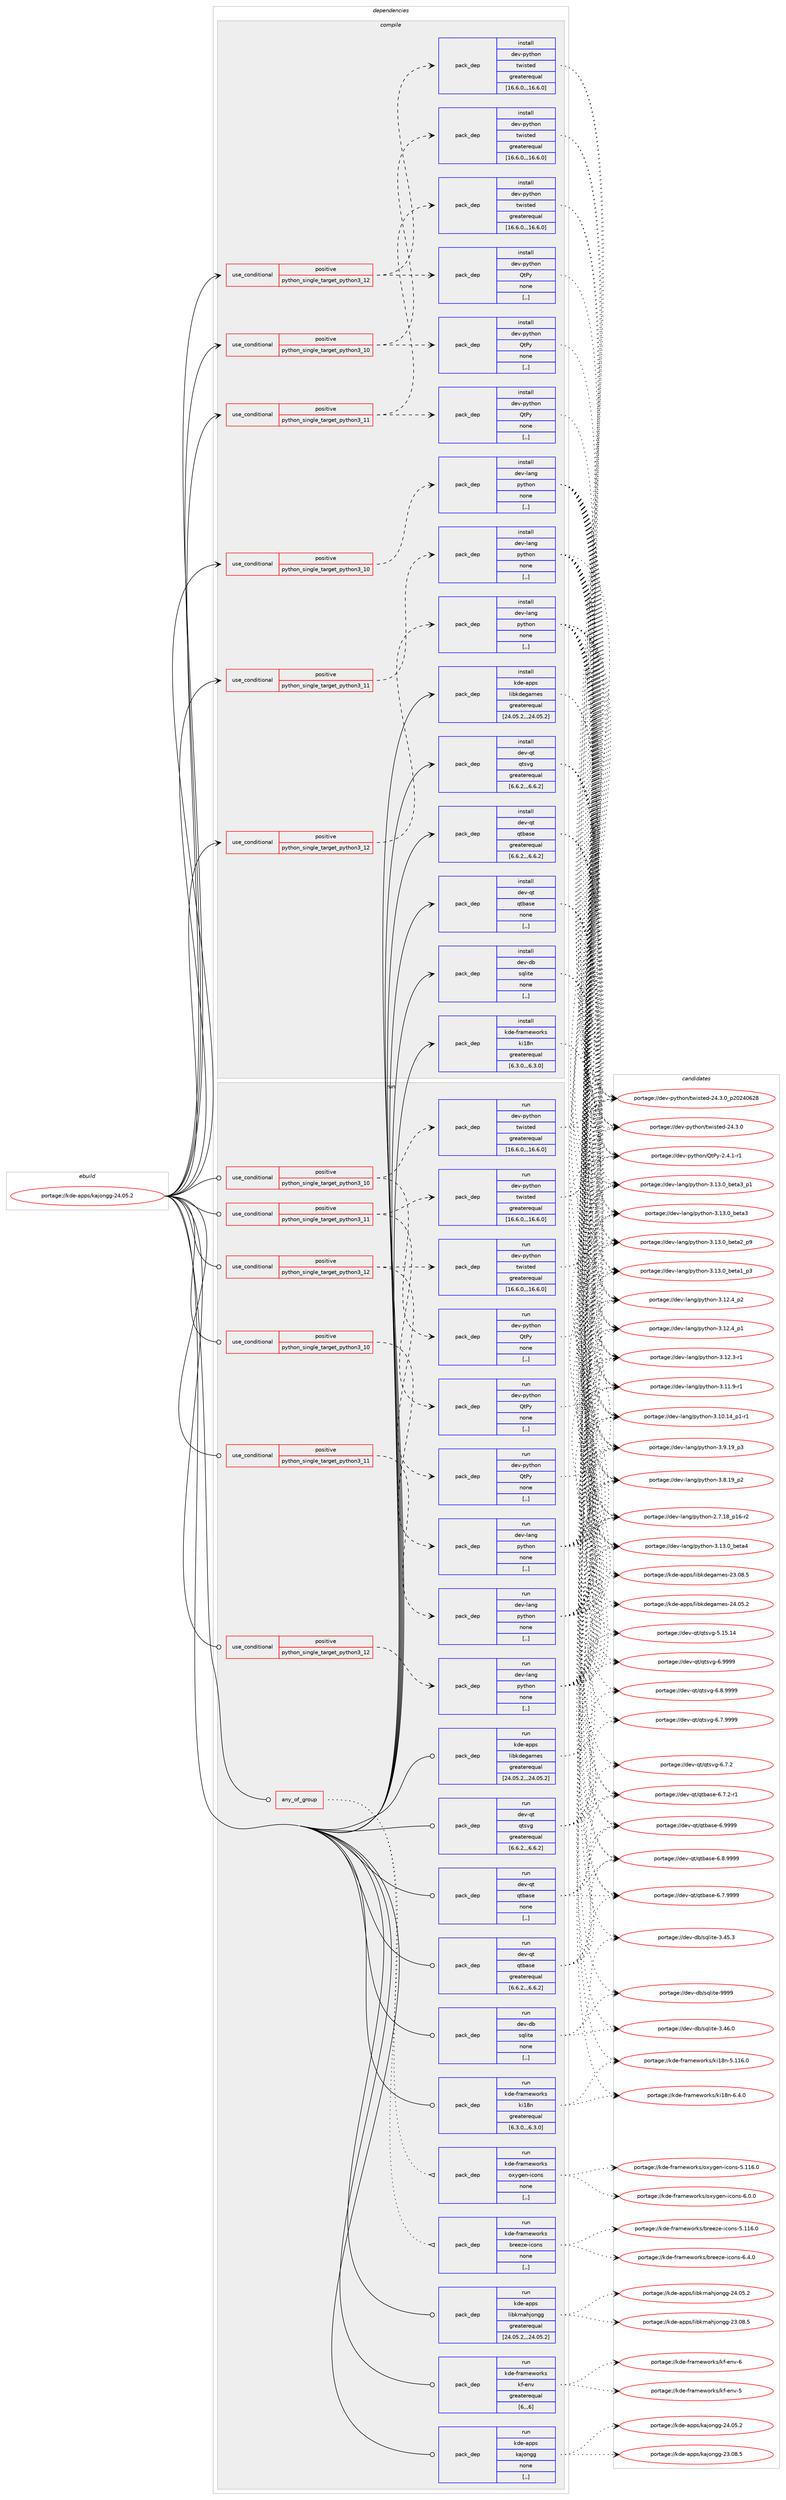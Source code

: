 digraph prolog {

# *************
# Graph options
# *************

newrank=true;
concentrate=true;
compound=true;
graph [rankdir=LR,fontname=Helvetica,fontsize=10,ranksep=1.5];#, ranksep=2.5, nodesep=0.2];
edge  [arrowhead=vee];
node  [fontname=Helvetica,fontsize=10];

# **********
# The ebuild
# **********

subgraph cluster_leftcol {
color=gray;
label=<<i>ebuild</i>>;
id [label="portage://kde-apps/kajongg-24.05.2", color=red, width=4, href="../kde-apps/kajongg-24.05.2.svg"];
}

# ****************
# The dependencies
# ****************

subgraph cluster_midcol {
color=gray;
label=<<i>dependencies</i>>;
subgraph cluster_compile {
fillcolor="#eeeeee";
style=filled;
label=<<i>compile</i>>;
subgraph cond67062 {
dependency249838 [label=<<TABLE BORDER="0" CELLBORDER="1" CELLSPACING="0" CELLPADDING="4"><TR><TD ROWSPAN="3" CELLPADDING="10">use_conditional</TD></TR><TR><TD>positive</TD></TR><TR><TD>python_single_target_python3_10</TD></TR></TABLE>>, shape=none, color=red];
subgraph pack181068 {
dependency249839 [label=<<TABLE BORDER="0" CELLBORDER="1" CELLSPACING="0" CELLPADDING="4" WIDTH="220"><TR><TD ROWSPAN="6" CELLPADDING="30">pack_dep</TD></TR><TR><TD WIDTH="110">install</TD></TR><TR><TD>dev-lang</TD></TR><TR><TD>python</TD></TR><TR><TD>none</TD></TR><TR><TD>[,,]</TD></TR></TABLE>>, shape=none, color=blue];
}
dependency249838:e -> dependency249839:w [weight=20,style="dashed",arrowhead="vee"];
}
id:e -> dependency249838:w [weight=20,style="solid",arrowhead="vee"];
subgraph cond67063 {
dependency249840 [label=<<TABLE BORDER="0" CELLBORDER="1" CELLSPACING="0" CELLPADDING="4"><TR><TD ROWSPAN="3" CELLPADDING="10">use_conditional</TD></TR><TR><TD>positive</TD></TR><TR><TD>python_single_target_python3_10</TD></TR></TABLE>>, shape=none, color=red];
subgraph pack181069 {
dependency249841 [label=<<TABLE BORDER="0" CELLBORDER="1" CELLSPACING="0" CELLPADDING="4" WIDTH="220"><TR><TD ROWSPAN="6" CELLPADDING="30">pack_dep</TD></TR><TR><TD WIDTH="110">install</TD></TR><TR><TD>dev-python</TD></TR><TR><TD>QtPy</TD></TR><TR><TD>none</TD></TR><TR><TD>[,,]</TD></TR></TABLE>>, shape=none, color=blue];
}
dependency249840:e -> dependency249841:w [weight=20,style="dashed",arrowhead="vee"];
subgraph pack181070 {
dependency249842 [label=<<TABLE BORDER="0" CELLBORDER="1" CELLSPACING="0" CELLPADDING="4" WIDTH="220"><TR><TD ROWSPAN="6" CELLPADDING="30">pack_dep</TD></TR><TR><TD WIDTH="110">install</TD></TR><TR><TD>dev-python</TD></TR><TR><TD>twisted</TD></TR><TR><TD>greaterequal</TD></TR><TR><TD>[16.6.0,,,16.6.0]</TD></TR></TABLE>>, shape=none, color=blue];
}
dependency249840:e -> dependency249842:w [weight=20,style="dashed",arrowhead="vee"];
}
id:e -> dependency249840:w [weight=20,style="solid",arrowhead="vee"];
subgraph cond67064 {
dependency249843 [label=<<TABLE BORDER="0" CELLBORDER="1" CELLSPACING="0" CELLPADDING="4"><TR><TD ROWSPAN="3" CELLPADDING="10">use_conditional</TD></TR><TR><TD>positive</TD></TR><TR><TD>python_single_target_python3_11</TD></TR></TABLE>>, shape=none, color=red];
subgraph pack181071 {
dependency249844 [label=<<TABLE BORDER="0" CELLBORDER="1" CELLSPACING="0" CELLPADDING="4" WIDTH="220"><TR><TD ROWSPAN="6" CELLPADDING="30">pack_dep</TD></TR><TR><TD WIDTH="110">install</TD></TR><TR><TD>dev-lang</TD></TR><TR><TD>python</TD></TR><TR><TD>none</TD></TR><TR><TD>[,,]</TD></TR></TABLE>>, shape=none, color=blue];
}
dependency249843:e -> dependency249844:w [weight=20,style="dashed",arrowhead="vee"];
}
id:e -> dependency249843:w [weight=20,style="solid",arrowhead="vee"];
subgraph cond67065 {
dependency249845 [label=<<TABLE BORDER="0" CELLBORDER="1" CELLSPACING="0" CELLPADDING="4"><TR><TD ROWSPAN="3" CELLPADDING="10">use_conditional</TD></TR><TR><TD>positive</TD></TR><TR><TD>python_single_target_python3_11</TD></TR></TABLE>>, shape=none, color=red];
subgraph pack181072 {
dependency249846 [label=<<TABLE BORDER="0" CELLBORDER="1" CELLSPACING="0" CELLPADDING="4" WIDTH="220"><TR><TD ROWSPAN="6" CELLPADDING="30">pack_dep</TD></TR><TR><TD WIDTH="110">install</TD></TR><TR><TD>dev-python</TD></TR><TR><TD>QtPy</TD></TR><TR><TD>none</TD></TR><TR><TD>[,,]</TD></TR></TABLE>>, shape=none, color=blue];
}
dependency249845:e -> dependency249846:w [weight=20,style="dashed",arrowhead="vee"];
subgraph pack181073 {
dependency249847 [label=<<TABLE BORDER="0" CELLBORDER="1" CELLSPACING="0" CELLPADDING="4" WIDTH="220"><TR><TD ROWSPAN="6" CELLPADDING="30">pack_dep</TD></TR><TR><TD WIDTH="110">install</TD></TR><TR><TD>dev-python</TD></TR><TR><TD>twisted</TD></TR><TR><TD>greaterequal</TD></TR><TR><TD>[16.6.0,,,16.6.0]</TD></TR></TABLE>>, shape=none, color=blue];
}
dependency249845:e -> dependency249847:w [weight=20,style="dashed",arrowhead="vee"];
}
id:e -> dependency249845:w [weight=20,style="solid",arrowhead="vee"];
subgraph cond67066 {
dependency249848 [label=<<TABLE BORDER="0" CELLBORDER="1" CELLSPACING="0" CELLPADDING="4"><TR><TD ROWSPAN="3" CELLPADDING="10">use_conditional</TD></TR><TR><TD>positive</TD></TR><TR><TD>python_single_target_python3_12</TD></TR></TABLE>>, shape=none, color=red];
subgraph pack181074 {
dependency249849 [label=<<TABLE BORDER="0" CELLBORDER="1" CELLSPACING="0" CELLPADDING="4" WIDTH="220"><TR><TD ROWSPAN="6" CELLPADDING="30">pack_dep</TD></TR><TR><TD WIDTH="110">install</TD></TR><TR><TD>dev-lang</TD></TR><TR><TD>python</TD></TR><TR><TD>none</TD></TR><TR><TD>[,,]</TD></TR></TABLE>>, shape=none, color=blue];
}
dependency249848:e -> dependency249849:w [weight=20,style="dashed",arrowhead="vee"];
}
id:e -> dependency249848:w [weight=20,style="solid",arrowhead="vee"];
subgraph cond67067 {
dependency249850 [label=<<TABLE BORDER="0" CELLBORDER="1" CELLSPACING="0" CELLPADDING="4"><TR><TD ROWSPAN="3" CELLPADDING="10">use_conditional</TD></TR><TR><TD>positive</TD></TR><TR><TD>python_single_target_python3_12</TD></TR></TABLE>>, shape=none, color=red];
subgraph pack181075 {
dependency249851 [label=<<TABLE BORDER="0" CELLBORDER="1" CELLSPACING="0" CELLPADDING="4" WIDTH="220"><TR><TD ROWSPAN="6" CELLPADDING="30">pack_dep</TD></TR><TR><TD WIDTH="110">install</TD></TR><TR><TD>dev-python</TD></TR><TR><TD>QtPy</TD></TR><TR><TD>none</TD></TR><TR><TD>[,,]</TD></TR></TABLE>>, shape=none, color=blue];
}
dependency249850:e -> dependency249851:w [weight=20,style="dashed",arrowhead="vee"];
subgraph pack181076 {
dependency249852 [label=<<TABLE BORDER="0" CELLBORDER="1" CELLSPACING="0" CELLPADDING="4" WIDTH="220"><TR><TD ROWSPAN="6" CELLPADDING="30">pack_dep</TD></TR><TR><TD WIDTH="110">install</TD></TR><TR><TD>dev-python</TD></TR><TR><TD>twisted</TD></TR><TR><TD>greaterequal</TD></TR><TR><TD>[16.6.0,,,16.6.0]</TD></TR></TABLE>>, shape=none, color=blue];
}
dependency249850:e -> dependency249852:w [weight=20,style="dashed",arrowhead="vee"];
}
id:e -> dependency249850:w [weight=20,style="solid",arrowhead="vee"];
subgraph pack181077 {
dependency249853 [label=<<TABLE BORDER="0" CELLBORDER="1" CELLSPACING="0" CELLPADDING="4" WIDTH="220"><TR><TD ROWSPAN="6" CELLPADDING="30">pack_dep</TD></TR><TR><TD WIDTH="110">install</TD></TR><TR><TD>dev-db</TD></TR><TR><TD>sqlite</TD></TR><TR><TD>none</TD></TR><TR><TD>[,,]</TD></TR></TABLE>>, shape=none, color=blue];
}
id:e -> dependency249853:w [weight=20,style="solid",arrowhead="vee"];
subgraph pack181078 {
dependency249854 [label=<<TABLE BORDER="0" CELLBORDER="1" CELLSPACING="0" CELLPADDING="4" WIDTH="220"><TR><TD ROWSPAN="6" CELLPADDING="30">pack_dep</TD></TR><TR><TD WIDTH="110">install</TD></TR><TR><TD>dev-qt</TD></TR><TR><TD>qtbase</TD></TR><TR><TD>greaterequal</TD></TR><TR><TD>[6.6.2,,,6.6.2]</TD></TR></TABLE>>, shape=none, color=blue];
}
id:e -> dependency249854:w [weight=20,style="solid",arrowhead="vee"];
subgraph pack181079 {
dependency249855 [label=<<TABLE BORDER="0" CELLBORDER="1" CELLSPACING="0" CELLPADDING="4" WIDTH="220"><TR><TD ROWSPAN="6" CELLPADDING="30">pack_dep</TD></TR><TR><TD WIDTH="110">install</TD></TR><TR><TD>dev-qt</TD></TR><TR><TD>qtbase</TD></TR><TR><TD>none</TD></TR><TR><TD>[,,]</TD></TR></TABLE>>, shape=none, color=blue];
}
id:e -> dependency249855:w [weight=20,style="solid",arrowhead="vee"];
subgraph pack181080 {
dependency249856 [label=<<TABLE BORDER="0" CELLBORDER="1" CELLSPACING="0" CELLPADDING="4" WIDTH="220"><TR><TD ROWSPAN="6" CELLPADDING="30">pack_dep</TD></TR><TR><TD WIDTH="110">install</TD></TR><TR><TD>dev-qt</TD></TR><TR><TD>qtsvg</TD></TR><TR><TD>greaterequal</TD></TR><TR><TD>[6.6.2,,,6.6.2]</TD></TR></TABLE>>, shape=none, color=blue];
}
id:e -> dependency249856:w [weight=20,style="solid",arrowhead="vee"];
subgraph pack181081 {
dependency249857 [label=<<TABLE BORDER="0" CELLBORDER="1" CELLSPACING="0" CELLPADDING="4" WIDTH="220"><TR><TD ROWSPAN="6" CELLPADDING="30">pack_dep</TD></TR><TR><TD WIDTH="110">install</TD></TR><TR><TD>kde-apps</TD></TR><TR><TD>libkdegames</TD></TR><TR><TD>greaterequal</TD></TR><TR><TD>[24.05.2,,,24.05.2]</TD></TR></TABLE>>, shape=none, color=blue];
}
id:e -> dependency249857:w [weight=20,style="solid",arrowhead="vee"];
subgraph pack181082 {
dependency249858 [label=<<TABLE BORDER="0" CELLBORDER="1" CELLSPACING="0" CELLPADDING="4" WIDTH="220"><TR><TD ROWSPAN="6" CELLPADDING="30">pack_dep</TD></TR><TR><TD WIDTH="110">install</TD></TR><TR><TD>kde-frameworks</TD></TR><TR><TD>ki18n</TD></TR><TR><TD>greaterequal</TD></TR><TR><TD>[6.3.0,,,6.3.0]</TD></TR></TABLE>>, shape=none, color=blue];
}
id:e -> dependency249858:w [weight=20,style="solid",arrowhead="vee"];
}
subgraph cluster_compileandrun {
fillcolor="#eeeeee";
style=filled;
label=<<i>compile and run</i>>;
}
subgraph cluster_run {
fillcolor="#eeeeee";
style=filled;
label=<<i>run</i>>;
subgraph any1548 {
dependency249859 [label=<<TABLE BORDER="0" CELLBORDER="1" CELLSPACING="0" CELLPADDING="4"><TR><TD CELLPADDING="10">any_of_group</TD></TR></TABLE>>, shape=none, color=red];subgraph pack181083 {
dependency249860 [label=<<TABLE BORDER="0" CELLBORDER="1" CELLSPACING="0" CELLPADDING="4" WIDTH="220"><TR><TD ROWSPAN="6" CELLPADDING="30">pack_dep</TD></TR><TR><TD WIDTH="110">run</TD></TR><TR><TD>kde-frameworks</TD></TR><TR><TD>breeze-icons</TD></TR><TR><TD>none</TD></TR><TR><TD>[,,]</TD></TR></TABLE>>, shape=none, color=blue];
}
dependency249859:e -> dependency249860:w [weight=20,style="dotted",arrowhead="oinv"];
subgraph pack181084 {
dependency249861 [label=<<TABLE BORDER="0" CELLBORDER="1" CELLSPACING="0" CELLPADDING="4" WIDTH="220"><TR><TD ROWSPAN="6" CELLPADDING="30">pack_dep</TD></TR><TR><TD WIDTH="110">run</TD></TR><TR><TD>kde-frameworks</TD></TR><TR><TD>oxygen-icons</TD></TR><TR><TD>none</TD></TR><TR><TD>[,,]</TD></TR></TABLE>>, shape=none, color=blue];
}
dependency249859:e -> dependency249861:w [weight=20,style="dotted",arrowhead="oinv"];
}
id:e -> dependency249859:w [weight=20,style="solid",arrowhead="odot"];
subgraph cond67068 {
dependency249862 [label=<<TABLE BORDER="0" CELLBORDER="1" CELLSPACING="0" CELLPADDING="4"><TR><TD ROWSPAN="3" CELLPADDING="10">use_conditional</TD></TR><TR><TD>positive</TD></TR><TR><TD>python_single_target_python3_10</TD></TR></TABLE>>, shape=none, color=red];
subgraph pack181085 {
dependency249863 [label=<<TABLE BORDER="0" CELLBORDER="1" CELLSPACING="0" CELLPADDING="4" WIDTH="220"><TR><TD ROWSPAN="6" CELLPADDING="30">pack_dep</TD></TR><TR><TD WIDTH="110">run</TD></TR><TR><TD>dev-lang</TD></TR><TR><TD>python</TD></TR><TR><TD>none</TD></TR><TR><TD>[,,]</TD></TR></TABLE>>, shape=none, color=blue];
}
dependency249862:e -> dependency249863:w [weight=20,style="dashed",arrowhead="vee"];
}
id:e -> dependency249862:w [weight=20,style="solid",arrowhead="odot"];
subgraph cond67069 {
dependency249864 [label=<<TABLE BORDER="0" CELLBORDER="1" CELLSPACING="0" CELLPADDING="4"><TR><TD ROWSPAN="3" CELLPADDING="10">use_conditional</TD></TR><TR><TD>positive</TD></TR><TR><TD>python_single_target_python3_10</TD></TR></TABLE>>, shape=none, color=red];
subgraph pack181086 {
dependency249865 [label=<<TABLE BORDER="0" CELLBORDER="1" CELLSPACING="0" CELLPADDING="4" WIDTH="220"><TR><TD ROWSPAN="6" CELLPADDING="30">pack_dep</TD></TR><TR><TD WIDTH="110">run</TD></TR><TR><TD>dev-python</TD></TR><TR><TD>QtPy</TD></TR><TR><TD>none</TD></TR><TR><TD>[,,]</TD></TR></TABLE>>, shape=none, color=blue];
}
dependency249864:e -> dependency249865:w [weight=20,style="dashed",arrowhead="vee"];
subgraph pack181087 {
dependency249866 [label=<<TABLE BORDER="0" CELLBORDER="1" CELLSPACING="0" CELLPADDING="4" WIDTH="220"><TR><TD ROWSPAN="6" CELLPADDING="30">pack_dep</TD></TR><TR><TD WIDTH="110">run</TD></TR><TR><TD>dev-python</TD></TR><TR><TD>twisted</TD></TR><TR><TD>greaterequal</TD></TR><TR><TD>[16.6.0,,,16.6.0]</TD></TR></TABLE>>, shape=none, color=blue];
}
dependency249864:e -> dependency249866:w [weight=20,style="dashed",arrowhead="vee"];
}
id:e -> dependency249864:w [weight=20,style="solid",arrowhead="odot"];
subgraph cond67070 {
dependency249867 [label=<<TABLE BORDER="0" CELLBORDER="1" CELLSPACING="0" CELLPADDING="4"><TR><TD ROWSPAN="3" CELLPADDING="10">use_conditional</TD></TR><TR><TD>positive</TD></TR><TR><TD>python_single_target_python3_11</TD></TR></TABLE>>, shape=none, color=red];
subgraph pack181088 {
dependency249868 [label=<<TABLE BORDER="0" CELLBORDER="1" CELLSPACING="0" CELLPADDING="4" WIDTH="220"><TR><TD ROWSPAN="6" CELLPADDING="30">pack_dep</TD></TR><TR><TD WIDTH="110">run</TD></TR><TR><TD>dev-lang</TD></TR><TR><TD>python</TD></TR><TR><TD>none</TD></TR><TR><TD>[,,]</TD></TR></TABLE>>, shape=none, color=blue];
}
dependency249867:e -> dependency249868:w [weight=20,style="dashed",arrowhead="vee"];
}
id:e -> dependency249867:w [weight=20,style="solid",arrowhead="odot"];
subgraph cond67071 {
dependency249869 [label=<<TABLE BORDER="0" CELLBORDER="1" CELLSPACING="0" CELLPADDING="4"><TR><TD ROWSPAN="3" CELLPADDING="10">use_conditional</TD></TR><TR><TD>positive</TD></TR><TR><TD>python_single_target_python3_11</TD></TR></TABLE>>, shape=none, color=red];
subgraph pack181089 {
dependency249870 [label=<<TABLE BORDER="0" CELLBORDER="1" CELLSPACING="0" CELLPADDING="4" WIDTH="220"><TR><TD ROWSPAN="6" CELLPADDING="30">pack_dep</TD></TR><TR><TD WIDTH="110">run</TD></TR><TR><TD>dev-python</TD></TR><TR><TD>QtPy</TD></TR><TR><TD>none</TD></TR><TR><TD>[,,]</TD></TR></TABLE>>, shape=none, color=blue];
}
dependency249869:e -> dependency249870:w [weight=20,style="dashed",arrowhead="vee"];
subgraph pack181090 {
dependency249871 [label=<<TABLE BORDER="0" CELLBORDER="1" CELLSPACING="0" CELLPADDING="4" WIDTH="220"><TR><TD ROWSPAN="6" CELLPADDING="30">pack_dep</TD></TR><TR><TD WIDTH="110">run</TD></TR><TR><TD>dev-python</TD></TR><TR><TD>twisted</TD></TR><TR><TD>greaterequal</TD></TR><TR><TD>[16.6.0,,,16.6.0]</TD></TR></TABLE>>, shape=none, color=blue];
}
dependency249869:e -> dependency249871:w [weight=20,style="dashed",arrowhead="vee"];
}
id:e -> dependency249869:w [weight=20,style="solid",arrowhead="odot"];
subgraph cond67072 {
dependency249872 [label=<<TABLE BORDER="0" CELLBORDER="1" CELLSPACING="0" CELLPADDING="4"><TR><TD ROWSPAN="3" CELLPADDING="10">use_conditional</TD></TR><TR><TD>positive</TD></TR><TR><TD>python_single_target_python3_12</TD></TR></TABLE>>, shape=none, color=red];
subgraph pack181091 {
dependency249873 [label=<<TABLE BORDER="0" CELLBORDER="1" CELLSPACING="0" CELLPADDING="4" WIDTH="220"><TR><TD ROWSPAN="6" CELLPADDING="30">pack_dep</TD></TR><TR><TD WIDTH="110">run</TD></TR><TR><TD>dev-lang</TD></TR><TR><TD>python</TD></TR><TR><TD>none</TD></TR><TR><TD>[,,]</TD></TR></TABLE>>, shape=none, color=blue];
}
dependency249872:e -> dependency249873:w [weight=20,style="dashed",arrowhead="vee"];
}
id:e -> dependency249872:w [weight=20,style="solid",arrowhead="odot"];
subgraph cond67073 {
dependency249874 [label=<<TABLE BORDER="0" CELLBORDER="1" CELLSPACING="0" CELLPADDING="4"><TR><TD ROWSPAN="3" CELLPADDING="10">use_conditional</TD></TR><TR><TD>positive</TD></TR><TR><TD>python_single_target_python3_12</TD></TR></TABLE>>, shape=none, color=red];
subgraph pack181092 {
dependency249875 [label=<<TABLE BORDER="0" CELLBORDER="1" CELLSPACING="0" CELLPADDING="4" WIDTH="220"><TR><TD ROWSPAN="6" CELLPADDING="30">pack_dep</TD></TR><TR><TD WIDTH="110">run</TD></TR><TR><TD>dev-python</TD></TR><TR><TD>QtPy</TD></TR><TR><TD>none</TD></TR><TR><TD>[,,]</TD></TR></TABLE>>, shape=none, color=blue];
}
dependency249874:e -> dependency249875:w [weight=20,style="dashed",arrowhead="vee"];
subgraph pack181093 {
dependency249876 [label=<<TABLE BORDER="0" CELLBORDER="1" CELLSPACING="0" CELLPADDING="4" WIDTH="220"><TR><TD ROWSPAN="6" CELLPADDING="30">pack_dep</TD></TR><TR><TD WIDTH="110">run</TD></TR><TR><TD>dev-python</TD></TR><TR><TD>twisted</TD></TR><TR><TD>greaterequal</TD></TR><TR><TD>[16.6.0,,,16.6.0]</TD></TR></TABLE>>, shape=none, color=blue];
}
dependency249874:e -> dependency249876:w [weight=20,style="dashed",arrowhead="vee"];
}
id:e -> dependency249874:w [weight=20,style="solid",arrowhead="odot"];
subgraph pack181094 {
dependency249877 [label=<<TABLE BORDER="0" CELLBORDER="1" CELLSPACING="0" CELLPADDING="4" WIDTH="220"><TR><TD ROWSPAN="6" CELLPADDING="30">pack_dep</TD></TR><TR><TD WIDTH="110">run</TD></TR><TR><TD>dev-db</TD></TR><TR><TD>sqlite</TD></TR><TR><TD>none</TD></TR><TR><TD>[,,]</TD></TR></TABLE>>, shape=none, color=blue];
}
id:e -> dependency249877:w [weight=20,style="solid",arrowhead="odot"];
subgraph pack181095 {
dependency249878 [label=<<TABLE BORDER="0" CELLBORDER="1" CELLSPACING="0" CELLPADDING="4" WIDTH="220"><TR><TD ROWSPAN="6" CELLPADDING="30">pack_dep</TD></TR><TR><TD WIDTH="110">run</TD></TR><TR><TD>dev-qt</TD></TR><TR><TD>qtbase</TD></TR><TR><TD>greaterequal</TD></TR><TR><TD>[6.6.2,,,6.6.2]</TD></TR></TABLE>>, shape=none, color=blue];
}
id:e -> dependency249878:w [weight=20,style="solid",arrowhead="odot"];
subgraph pack181096 {
dependency249879 [label=<<TABLE BORDER="0" CELLBORDER="1" CELLSPACING="0" CELLPADDING="4" WIDTH="220"><TR><TD ROWSPAN="6" CELLPADDING="30">pack_dep</TD></TR><TR><TD WIDTH="110">run</TD></TR><TR><TD>dev-qt</TD></TR><TR><TD>qtbase</TD></TR><TR><TD>none</TD></TR><TR><TD>[,,]</TD></TR></TABLE>>, shape=none, color=blue];
}
id:e -> dependency249879:w [weight=20,style="solid",arrowhead="odot"];
subgraph pack181097 {
dependency249880 [label=<<TABLE BORDER="0" CELLBORDER="1" CELLSPACING="0" CELLPADDING="4" WIDTH="220"><TR><TD ROWSPAN="6" CELLPADDING="30">pack_dep</TD></TR><TR><TD WIDTH="110">run</TD></TR><TR><TD>dev-qt</TD></TR><TR><TD>qtsvg</TD></TR><TR><TD>greaterequal</TD></TR><TR><TD>[6.6.2,,,6.6.2]</TD></TR></TABLE>>, shape=none, color=blue];
}
id:e -> dependency249880:w [weight=20,style="solid",arrowhead="odot"];
subgraph pack181098 {
dependency249881 [label=<<TABLE BORDER="0" CELLBORDER="1" CELLSPACING="0" CELLPADDING="4" WIDTH="220"><TR><TD ROWSPAN="6" CELLPADDING="30">pack_dep</TD></TR><TR><TD WIDTH="110">run</TD></TR><TR><TD>kde-apps</TD></TR><TR><TD>libkdegames</TD></TR><TR><TD>greaterequal</TD></TR><TR><TD>[24.05.2,,,24.05.2]</TD></TR></TABLE>>, shape=none, color=blue];
}
id:e -> dependency249881:w [weight=20,style="solid",arrowhead="odot"];
subgraph pack181099 {
dependency249882 [label=<<TABLE BORDER="0" CELLBORDER="1" CELLSPACING="0" CELLPADDING="4" WIDTH="220"><TR><TD ROWSPAN="6" CELLPADDING="30">pack_dep</TD></TR><TR><TD WIDTH="110">run</TD></TR><TR><TD>kde-apps</TD></TR><TR><TD>libkmahjongg</TD></TR><TR><TD>greaterequal</TD></TR><TR><TD>[24.05.2,,,24.05.2]</TD></TR></TABLE>>, shape=none, color=blue];
}
id:e -> dependency249882:w [weight=20,style="solid",arrowhead="odot"];
subgraph pack181100 {
dependency249883 [label=<<TABLE BORDER="0" CELLBORDER="1" CELLSPACING="0" CELLPADDING="4" WIDTH="220"><TR><TD ROWSPAN="6" CELLPADDING="30">pack_dep</TD></TR><TR><TD WIDTH="110">run</TD></TR><TR><TD>kde-frameworks</TD></TR><TR><TD>kf-env</TD></TR><TR><TD>greaterequal</TD></TR><TR><TD>[6,,,6]</TD></TR></TABLE>>, shape=none, color=blue];
}
id:e -> dependency249883:w [weight=20,style="solid",arrowhead="odot"];
subgraph pack181101 {
dependency249884 [label=<<TABLE BORDER="0" CELLBORDER="1" CELLSPACING="0" CELLPADDING="4" WIDTH="220"><TR><TD ROWSPAN="6" CELLPADDING="30">pack_dep</TD></TR><TR><TD WIDTH="110">run</TD></TR><TR><TD>kde-frameworks</TD></TR><TR><TD>ki18n</TD></TR><TR><TD>greaterequal</TD></TR><TR><TD>[6.3.0,,,6.3.0]</TD></TR></TABLE>>, shape=none, color=blue];
}
id:e -> dependency249884:w [weight=20,style="solid",arrowhead="odot"];
subgraph pack181102 {
dependency249885 [label=<<TABLE BORDER="0" CELLBORDER="1" CELLSPACING="0" CELLPADDING="4" WIDTH="220"><TR><TD ROWSPAN="6" CELLPADDING="30">pack_dep</TD></TR><TR><TD WIDTH="110">run</TD></TR><TR><TD>kde-apps</TD></TR><TR><TD>kajongg</TD></TR><TR><TD>none</TD></TR><TR><TD>[,,]</TD></TR></TABLE>>, shape=none, color=blue];
}
id:e -> dependency249885:w [weight=20,style="solid",arrowhead="odot"];
}
}

# **************
# The candidates
# **************

subgraph cluster_choices {
rank=same;
color=gray;
label=<<i>candidates</i>>;

subgraph choice181068 {
color=black;
nodesep=1;
choice1001011184510897110103471121211161041111104551464951464895981011169752 [label="portage://dev-lang/python-3.13.0_beta4", color=red, width=4,href="../dev-lang/python-3.13.0_beta4.svg"];
choice10010111845108971101034711212111610411111045514649514648959810111697519511249 [label="portage://dev-lang/python-3.13.0_beta3_p1", color=red, width=4,href="../dev-lang/python-3.13.0_beta3_p1.svg"];
choice1001011184510897110103471121211161041111104551464951464895981011169751 [label="portage://dev-lang/python-3.13.0_beta3", color=red, width=4,href="../dev-lang/python-3.13.0_beta3.svg"];
choice10010111845108971101034711212111610411111045514649514648959810111697509511257 [label="portage://dev-lang/python-3.13.0_beta2_p9", color=red, width=4,href="../dev-lang/python-3.13.0_beta2_p9.svg"];
choice10010111845108971101034711212111610411111045514649514648959810111697499511251 [label="portage://dev-lang/python-3.13.0_beta1_p3", color=red, width=4,href="../dev-lang/python-3.13.0_beta1_p3.svg"];
choice100101118451089711010347112121116104111110455146495046529511250 [label="portage://dev-lang/python-3.12.4_p2", color=red, width=4,href="../dev-lang/python-3.12.4_p2.svg"];
choice100101118451089711010347112121116104111110455146495046529511249 [label="portage://dev-lang/python-3.12.4_p1", color=red, width=4,href="../dev-lang/python-3.12.4_p1.svg"];
choice100101118451089711010347112121116104111110455146495046514511449 [label="portage://dev-lang/python-3.12.3-r1", color=red, width=4,href="../dev-lang/python-3.12.3-r1.svg"];
choice100101118451089711010347112121116104111110455146494946574511449 [label="portage://dev-lang/python-3.11.9-r1", color=red, width=4,href="../dev-lang/python-3.11.9-r1.svg"];
choice100101118451089711010347112121116104111110455146494846495295112494511449 [label="portage://dev-lang/python-3.10.14_p1-r1", color=red, width=4,href="../dev-lang/python-3.10.14_p1-r1.svg"];
choice100101118451089711010347112121116104111110455146574649579511251 [label="portage://dev-lang/python-3.9.19_p3", color=red, width=4,href="../dev-lang/python-3.9.19_p3.svg"];
choice100101118451089711010347112121116104111110455146564649579511250 [label="portage://dev-lang/python-3.8.19_p2", color=red, width=4,href="../dev-lang/python-3.8.19_p2.svg"];
choice100101118451089711010347112121116104111110455046554649569511249544511450 [label="portage://dev-lang/python-2.7.18_p16-r2", color=red, width=4,href="../dev-lang/python-2.7.18_p16-r2.svg"];
dependency249839:e -> choice1001011184510897110103471121211161041111104551464951464895981011169752:w [style=dotted,weight="100"];
dependency249839:e -> choice10010111845108971101034711212111610411111045514649514648959810111697519511249:w [style=dotted,weight="100"];
dependency249839:e -> choice1001011184510897110103471121211161041111104551464951464895981011169751:w [style=dotted,weight="100"];
dependency249839:e -> choice10010111845108971101034711212111610411111045514649514648959810111697509511257:w [style=dotted,weight="100"];
dependency249839:e -> choice10010111845108971101034711212111610411111045514649514648959810111697499511251:w [style=dotted,weight="100"];
dependency249839:e -> choice100101118451089711010347112121116104111110455146495046529511250:w [style=dotted,weight="100"];
dependency249839:e -> choice100101118451089711010347112121116104111110455146495046529511249:w [style=dotted,weight="100"];
dependency249839:e -> choice100101118451089711010347112121116104111110455146495046514511449:w [style=dotted,weight="100"];
dependency249839:e -> choice100101118451089711010347112121116104111110455146494946574511449:w [style=dotted,weight="100"];
dependency249839:e -> choice100101118451089711010347112121116104111110455146494846495295112494511449:w [style=dotted,weight="100"];
dependency249839:e -> choice100101118451089711010347112121116104111110455146574649579511251:w [style=dotted,weight="100"];
dependency249839:e -> choice100101118451089711010347112121116104111110455146564649579511250:w [style=dotted,weight="100"];
dependency249839:e -> choice100101118451089711010347112121116104111110455046554649569511249544511450:w [style=dotted,weight="100"];
}
subgraph choice181069 {
color=black;
nodesep=1;
choice100101118451121211161041111104781116801214550465246494511449 [label="portage://dev-python/QtPy-2.4.1-r1", color=red, width=4,href="../dev-python/QtPy-2.4.1-r1.svg"];
dependency249841:e -> choice100101118451121211161041111104781116801214550465246494511449:w [style=dotted,weight="100"];
}
subgraph choice181070 {
color=black;
nodesep=1;
choice100101118451121211161041111104711611910511511610110045505246514648951125048505248545056 [label="portage://dev-python/twisted-24.3.0_p20240628", color=red, width=4,href="../dev-python/twisted-24.3.0_p20240628.svg"];
choice100101118451121211161041111104711611910511511610110045505246514648 [label="portage://dev-python/twisted-24.3.0", color=red, width=4,href="../dev-python/twisted-24.3.0.svg"];
dependency249842:e -> choice100101118451121211161041111104711611910511511610110045505246514648951125048505248545056:w [style=dotted,weight="100"];
dependency249842:e -> choice100101118451121211161041111104711611910511511610110045505246514648:w [style=dotted,weight="100"];
}
subgraph choice181071 {
color=black;
nodesep=1;
choice1001011184510897110103471121211161041111104551464951464895981011169752 [label="portage://dev-lang/python-3.13.0_beta4", color=red, width=4,href="../dev-lang/python-3.13.0_beta4.svg"];
choice10010111845108971101034711212111610411111045514649514648959810111697519511249 [label="portage://dev-lang/python-3.13.0_beta3_p1", color=red, width=4,href="../dev-lang/python-3.13.0_beta3_p1.svg"];
choice1001011184510897110103471121211161041111104551464951464895981011169751 [label="portage://dev-lang/python-3.13.0_beta3", color=red, width=4,href="../dev-lang/python-3.13.0_beta3.svg"];
choice10010111845108971101034711212111610411111045514649514648959810111697509511257 [label="portage://dev-lang/python-3.13.0_beta2_p9", color=red, width=4,href="../dev-lang/python-3.13.0_beta2_p9.svg"];
choice10010111845108971101034711212111610411111045514649514648959810111697499511251 [label="portage://dev-lang/python-3.13.0_beta1_p3", color=red, width=4,href="../dev-lang/python-3.13.0_beta1_p3.svg"];
choice100101118451089711010347112121116104111110455146495046529511250 [label="portage://dev-lang/python-3.12.4_p2", color=red, width=4,href="../dev-lang/python-3.12.4_p2.svg"];
choice100101118451089711010347112121116104111110455146495046529511249 [label="portage://dev-lang/python-3.12.4_p1", color=red, width=4,href="../dev-lang/python-3.12.4_p1.svg"];
choice100101118451089711010347112121116104111110455146495046514511449 [label="portage://dev-lang/python-3.12.3-r1", color=red, width=4,href="../dev-lang/python-3.12.3-r1.svg"];
choice100101118451089711010347112121116104111110455146494946574511449 [label="portage://dev-lang/python-3.11.9-r1", color=red, width=4,href="../dev-lang/python-3.11.9-r1.svg"];
choice100101118451089711010347112121116104111110455146494846495295112494511449 [label="portage://dev-lang/python-3.10.14_p1-r1", color=red, width=4,href="../dev-lang/python-3.10.14_p1-r1.svg"];
choice100101118451089711010347112121116104111110455146574649579511251 [label="portage://dev-lang/python-3.9.19_p3", color=red, width=4,href="../dev-lang/python-3.9.19_p3.svg"];
choice100101118451089711010347112121116104111110455146564649579511250 [label="portage://dev-lang/python-3.8.19_p2", color=red, width=4,href="../dev-lang/python-3.8.19_p2.svg"];
choice100101118451089711010347112121116104111110455046554649569511249544511450 [label="portage://dev-lang/python-2.7.18_p16-r2", color=red, width=4,href="../dev-lang/python-2.7.18_p16-r2.svg"];
dependency249844:e -> choice1001011184510897110103471121211161041111104551464951464895981011169752:w [style=dotted,weight="100"];
dependency249844:e -> choice10010111845108971101034711212111610411111045514649514648959810111697519511249:w [style=dotted,weight="100"];
dependency249844:e -> choice1001011184510897110103471121211161041111104551464951464895981011169751:w [style=dotted,weight="100"];
dependency249844:e -> choice10010111845108971101034711212111610411111045514649514648959810111697509511257:w [style=dotted,weight="100"];
dependency249844:e -> choice10010111845108971101034711212111610411111045514649514648959810111697499511251:w [style=dotted,weight="100"];
dependency249844:e -> choice100101118451089711010347112121116104111110455146495046529511250:w [style=dotted,weight="100"];
dependency249844:e -> choice100101118451089711010347112121116104111110455146495046529511249:w [style=dotted,weight="100"];
dependency249844:e -> choice100101118451089711010347112121116104111110455146495046514511449:w [style=dotted,weight="100"];
dependency249844:e -> choice100101118451089711010347112121116104111110455146494946574511449:w [style=dotted,weight="100"];
dependency249844:e -> choice100101118451089711010347112121116104111110455146494846495295112494511449:w [style=dotted,weight="100"];
dependency249844:e -> choice100101118451089711010347112121116104111110455146574649579511251:w [style=dotted,weight="100"];
dependency249844:e -> choice100101118451089711010347112121116104111110455146564649579511250:w [style=dotted,weight="100"];
dependency249844:e -> choice100101118451089711010347112121116104111110455046554649569511249544511450:w [style=dotted,weight="100"];
}
subgraph choice181072 {
color=black;
nodesep=1;
choice100101118451121211161041111104781116801214550465246494511449 [label="portage://dev-python/QtPy-2.4.1-r1", color=red, width=4,href="../dev-python/QtPy-2.4.1-r1.svg"];
dependency249846:e -> choice100101118451121211161041111104781116801214550465246494511449:w [style=dotted,weight="100"];
}
subgraph choice181073 {
color=black;
nodesep=1;
choice100101118451121211161041111104711611910511511610110045505246514648951125048505248545056 [label="portage://dev-python/twisted-24.3.0_p20240628", color=red, width=4,href="../dev-python/twisted-24.3.0_p20240628.svg"];
choice100101118451121211161041111104711611910511511610110045505246514648 [label="portage://dev-python/twisted-24.3.0", color=red, width=4,href="../dev-python/twisted-24.3.0.svg"];
dependency249847:e -> choice100101118451121211161041111104711611910511511610110045505246514648951125048505248545056:w [style=dotted,weight="100"];
dependency249847:e -> choice100101118451121211161041111104711611910511511610110045505246514648:w [style=dotted,weight="100"];
}
subgraph choice181074 {
color=black;
nodesep=1;
choice1001011184510897110103471121211161041111104551464951464895981011169752 [label="portage://dev-lang/python-3.13.0_beta4", color=red, width=4,href="../dev-lang/python-3.13.0_beta4.svg"];
choice10010111845108971101034711212111610411111045514649514648959810111697519511249 [label="portage://dev-lang/python-3.13.0_beta3_p1", color=red, width=4,href="../dev-lang/python-3.13.0_beta3_p1.svg"];
choice1001011184510897110103471121211161041111104551464951464895981011169751 [label="portage://dev-lang/python-3.13.0_beta3", color=red, width=4,href="../dev-lang/python-3.13.0_beta3.svg"];
choice10010111845108971101034711212111610411111045514649514648959810111697509511257 [label="portage://dev-lang/python-3.13.0_beta2_p9", color=red, width=4,href="../dev-lang/python-3.13.0_beta2_p9.svg"];
choice10010111845108971101034711212111610411111045514649514648959810111697499511251 [label="portage://dev-lang/python-3.13.0_beta1_p3", color=red, width=4,href="../dev-lang/python-3.13.0_beta1_p3.svg"];
choice100101118451089711010347112121116104111110455146495046529511250 [label="portage://dev-lang/python-3.12.4_p2", color=red, width=4,href="../dev-lang/python-3.12.4_p2.svg"];
choice100101118451089711010347112121116104111110455146495046529511249 [label="portage://dev-lang/python-3.12.4_p1", color=red, width=4,href="../dev-lang/python-3.12.4_p1.svg"];
choice100101118451089711010347112121116104111110455146495046514511449 [label="portage://dev-lang/python-3.12.3-r1", color=red, width=4,href="../dev-lang/python-3.12.3-r1.svg"];
choice100101118451089711010347112121116104111110455146494946574511449 [label="portage://dev-lang/python-3.11.9-r1", color=red, width=4,href="../dev-lang/python-3.11.9-r1.svg"];
choice100101118451089711010347112121116104111110455146494846495295112494511449 [label="portage://dev-lang/python-3.10.14_p1-r1", color=red, width=4,href="../dev-lang/python-3.10.14_p1-r1.svg"];
choice100101118451089711010347112121116104111110455146574649579511251 [label="portage://dev-lang/python-3.9.19_p3", color=red, width=4,href="../dev-lang/python-3.9.19_p3.svg"];
choice100101118451089711010347112121116104111110455146564649579511250 [label="portage://dev-lang/python-3.8.19_p2", color=red, width=4,href="../dev-lang/python-3.8.19_p2.svg"];
choice100101118451089711010347112121116104111110455046554649569511249544511450 [label="portage://dev-lang/python-2.7.18_p16-r2", color=red, width=4,href="../dev-lang/python-2.7.18_p16-r2.svg"];
dependency249849:e -> choice1001011184510897110103471121211161041111104551464951464895981011169752:w [style=dotted,weight="100"];
dependency249849:e -> choice10010111845108971101034711212111610411111045514649514648959810111697519511249:w [style=dotted,weight="100"];
dependency249849:e -> choice1001011184510897110103471121211161041111104551464951464895981011169751:w [style=dotted,weight="100"];
dependency249849:e -> choice10010111845108971101034711212111610411111045514649514648959810111697509511257:w [style=dotted,weight="100"];
dependency249849:e -> choice10010111845108971101034711212111610411111045514649514648959810111697499511251:w [style=dotted,weight="100"];
dependency249849:e -> choice100101118451089711010347112121116104111110455146495046529511250:w [style=dotted,weight="100"];
dependency249849:e -> choice100101118451089711010347112121116104111110455146495046529511249:w [style=dotted,weight="100"];
dependency249849:e -> choice100101118451089711010347112121116104111110455146495046514511449:w [style=dotted,weight="100"];
dependency249849:e -> choice100101118451089711010347112121116104111110455146494946574511449:w [style=dotted,weight="100"];
dependency249849:e -> choice100101118451089711010347112121116104111110455146494846495295112494511449:w [style=dotted,weight="100"];
dependency249849:e -> choice100101118451089711010347112121116104111110455146574649579511251:w [style=dotted,weight="100"];
dependency249849:e -> choice100101118451089711010347112121116104111110455146564649579511250:w [style=dotted,weight="100"];
dependency249849:e -> choice100101118451089711010347112121116104111110455046554649569511249544511450:w [style=dotted,weight="100"];
}
subgraph choice181075 {
color=black;
nodesep=1;
choice100101118451121211161041111104781116801214550465246494511449 [label="portage://dev-python/QtPy-2.4.1-r1", color=red, width=4,href="../dev-python/QtPy-2.4.1-r1.svg"];
dependency249851:e -> choice100101118451121211161041111104781116801214550465246494511449:w [style=dotted,weight="100"];
}
subgraph choice181076 {
color=black;
nodesep=1;
choice100101118451121211161041111104711611910511511610110045505246514648951125048505248545056 [label="portage://dev-python/twisted-24.3.0_p20240628", color=red, width=4,href="../dev-python/twisted-24.3.0_p20240628.svg"];
choice100101118451121211161041111104711611910511511610110045505246514648 [label="portage://dev-python/twisted-24.3.0", color=red, width=4,href="../dev-python/twisted-24.3.0.svg"];
dependency249852:e -> choice100101118451121211161041111104711611910511511610110045505246514648951125048505248545056:w [style=dotted,weight="100"];
dependency249852:e -> choice100101118451121211161041111104711611910511511610110045505246514648:w [style=dotted,weight="100"];
}
subgraph choice181077 {
color=black;
nodesep=1;
choice1001011184510098471151131081051161014557575757 [label="portage://dev-db/sqlite-9999", color=red, width=4,href="../dev-db/sqlite-9999.svg"];
choice10010111845100984711511310810511610145514652544648 [label="portage://dev-db/sqlite-3.46.0", color=red, width=4,href="../dev-db/sqlite-3.46.0.svg"];
choice10010111845100984711511310810511610145514652534651 [label="portage://dev-db/sqlite-3.45.3", color=red, width=4,href="../dev-db/sqlite-3.45.3.svg"];
dependency249853:e -> choice1001011184510098471151131081051161014557575757:w [style=dotted,weight="100"];
dependency249853:e -> choice10010111845100984711511310810511610145514652544648:w [style=dotted,weight="100"];
dependency249853:e -> choice10010111845100984711511310810511610145514652534651:w [style=dotted,weight="100"];
}
subgraph choice181078 {
color=black;
nodesep=1;
choice1001011184511311647113116989711510145544657575757 [label="portage://dev-qt/qtbase-6.9999", color=red, width=4,href="../dev-qt/qtbase-6.9999.svg"];
choice10010111845113116471131169897115101455446564657575757 [label="portage://dev-qt/qtbase-6.8.9999", color=red, width=4,href="../dev-qt/qtbase-6.8.9999.svg"];
choice10010111845113116471131169897115101455446554657575757 [label="portage://dev-qt/qtbase-6.7.9999", color=red, width=4,href="../dev-qt/qtbase-6.7.9999.svg"];
choice100101118451131164711311698971151014554465546504511449 [label="portage://dev-qt/qtbase-6.7.2-r1", color=red, width=4,href="../dev-qt/qtbase-6.7.2-r1.svg"];
dependency249854:e -> choice1001011184511311647113116989711510145544657575757:w [style=dotted,weight="100"];
dependency249854:e -> choice10010111845113116471131169897115101455446564657575757:w [style=dotted,weight="100"];
dependency249854:e -> choice10010111845113116471131169897115101455446554657575757:w [style=dotted,weight="100"];
dependency249854:e -> choice100101118451131164711311698971151014554465546504511449:w [style=dotted,weight="100"];
}
subgraph choice181079 {
color=black;
nodesep=1;
choice1001011184511311647113116989711510145544657575757 [label="portage://dev-qt/qtbase-6.9999", color=red, width=4,href="../dev-qt/qtbase-6.9999.svg"];
choice10010111845113116471131169897115101455446564657575757 [label="portage://dev-qt/qtbase-6.8.9999", color=red, width=4,href="../dev-qt/qtbase-6.8.9999.svg"];
choice10010111845113116471131169897115101455446554657575757 [label="portage://dev-qt/qtbase-6.7.9999", color=red, width=4,href="../dev-qt/qtbase-6.7.9999.svg"];
choice100101118451131164711311698971151014554465546504511449 [label="portage://dev-qt/qtbase-6.7.2-r1", color=red, width=4,href="../dev-qt/qtbase-6.7.2-r1.svg"];
dependency249855:e -> choice1001011184511311647113116989711510145544657575757:w [style=dotted,weight="100"];
dependency249855:e -> choice10010111845113116471131169897115101455446564657575757:w [style=dotted,weight="100"];
dependency249855:e -> choice10010111845113116471131169897115101455446554657575757:w [style=dotted,weight="100"];
dependency249855:e -> choice100101118451131164711311698971151014554465546504511449:w [style=dotted,weight="100"];
}
subgraph choice181080 {
color=black;
nodesep=1;
choice100101118451131164711311611511810345544657575757 [label="portage://dev-qt/qtsvg-6.9999", color=red, width=4,href="../dev-qt/qtsvg-6.9999.svg"];
choice1001011184511311647113116115118103455446564657575757 [label="portage://dev-qt/qtsvg-6.8.9999", color=red, width=4,href="../dev-qt/qtsvg-6.8.9999.svg"];
choice1001011184511311647113116115118103455446554657575757 [label="portage://dev-qt/qtsvg-6.7.9999", color=red, width=4,href="../dev-qt/qtsvg-6.7.9999.svg"];
choice1001011184511311647113116115118103455446554650 [label="portage://dev-qt/qtsvg-6.7.2", color=red, width=4,href="../dev-qt/qtsvg-6.7.2.svg"];
choice10010111845113116471131161151181034553464953464952 [label="portage://dev-qt/qtsvg-5.15.14", color=red, width=4,href="../dev-qt/qtsvg-5.15.14.svg"];
dependency249856:e -> choice100101118451131164711311611511810345544657575757:w [style=dotted,weight="100"];
dependency249856:e -> choice1001011184511311647113116115118103455446564657575757:w [style=dotted,weight="100"];
dependency249856:e -> choice1001011184511311647113116115118103455446554657575757:w [style=dotted,weight="100"];
dependency249856:e -> choice1001011184511311647113116115118103455446554650:w [style=dotted,weight="100"];
dependency249856:e -> choice10010111845113116471131161151181034553464953464952:w [style=dotted,weight="100"];
}
subgraph choice181081 {
color=black;
nodesep=1;
choice10710010145971121121154710810598107100101103971091011154550524648534650 [label="portage://kde-apps/libkdegames-24.05.2", color=red, width=4,href="../kde-apps/libkdegames-24.05.2.svg"];
choice10710010145971121121154710810598107100101103971091011154550514648564653 [label="portage://kde-apps/libkdegames-23.08.5", color=red, width=4,href="../kde-apps/libkdegames-23.08.5.svg"];
dependency249857:e -> choice10710010145971121121154710810598107100101103971091011154550524648534650:w [style=dotted,weight="100"];
dependency249857:e -> choice10710010145971121121154710810598107100101103971091011154550514648564653:w [style=dotted,weight="100"];
}
subgraph choice181082 {
color=black;
nodesep=1;
choice1071001014510211497109101119111114107115471071054956110455446524648 [label="portage://kde-frameworks/ki18n-6.4.0", color=red, width=4,href="../kde-frameworks/ki18n-6.4.0.svg"];
choice10710010145102114971091011191111141071154710710549561104553464949544648 [label="portage://kde-frameworks/ki18n-5.116.0", color=red, width=4,href="../kde-frameworks/ki18n-5.116.0.svg"];
dependency249858:e -> choice1071001014510211497109101119111114107115471071054956110455446524648:w [style=dotted,weight="100"];
dependency249858:e -> choice10710010145102114971091011191111141071154710710549561104553464949544648:w [style=dotted,weight="100"];
}
subgraph choice181083 {
color=black;
nodesep=1;
choice107100101451021149710910111911111410711547981141011011221014510599111110115455446524648 [label="portage://kde-frameworks/breeze-icons-6.4.0", color=red, width=4,href="../kde-frameworks/breeze-icons-6.4.0.svg"];
choice1071001014510211497109101119111114107115479811410110112210145105991111101154553464949544648 [label="portage://kde-frameworks/breeze-icons-5.116.0", color=red, width=4,href="../kde-frameworks/breeze-icons-5.116.0.svg"];
dependency249860:e -> choice107100101451021149710910111911111410711547981141011011221014510599111110115455446524648:w [style=dotted,weight="100"];
dependency249860:e -> choice1071001014510211497109101119111114107115479811410110112210145105991111101154553464949544648:w [style=dotted,weight="100"];
}
subgraph choice181084 {
color=black;
nodesep=1;
choice1071001014510211497109101119111114107115471111201211031011104510599111110115455446484648 [label="portage://kde-frameworks/oxygen-icons-6.0.0", color=red, width=4,href="../kde-frameworks/oxygen-icons-6.0.0.svg"];
choice10710010145102114971091011191111141071154711112012110310111045105991111101154553464949544648 [label="portage://kde-frameworks/oxygen-icons-5.116.0", color=red, width=4,href="../kde-frameworks/oxygen-icons-5.116.0.svg"];
dependency249861:e -> choice1071001014510211497109101119111114107115471111201211031011104510599111110115455446484648:w [style=dotted,weight="100"];
dependency249861:e -> choice10710010145102114971091011191111141071154711112012110310111045105991111101154553464949544648:w [style=dotted,weight="100"];
}
subgraph choice181085 {
color=black;
nodesep=1;
choice1001011184510897110103471121211161041111104551464951464895981011169752 [label="portage://dev-lang/python-3.13.0_beta4", color=red, width=4,href="../dev-lang/python-3.13.0_beta4.svg"];
choice10010111845108971101034711212111610411111045514649514648959810111697519511249 [label="portage://dev-lang/python-3.13.0_beta3_p1", color=red, width=4,href="../dev-lang/python-3.13.0_beta3_p1.svg"];
choice1001011184510897110103471121211161041111104551464951464895981011169751 [label="portage://dev-lang/python-3.13.0_beta3", color=red, width=4,href="../dev-lang/python-3.13.0_beta3.svg"];
choice10010111845108971101034711212111610411111045514649514648959810111697509511257 [label="portage://dev-lang/python-3.13.0_beta2_p9", color=red, width=4,href="../dev-lang/python-3.13.0_beta2_p9.svg"];
choice10010111845108971101034711212111610411111045514649514648959810111697499511251 [label="portage://dev-lang/python-3.13.0_beta1_p3", color=red, width=4,href="../dev-lang/python-3.13.0_beta1_p3.svg"];
choice100101118451089711010347112121116104111110455146495046529511250 [label="portage://dev-lang/python-3.12.4_p2", color=red, width=4,href="../dev-lang/python-3.12.4_p2.svg"];
choice100101118451089711010347112121116104111110455146495046529511249 [label="portage://dev-lang/python-3.12.4_p1", color=red, width=4,href="../dev-lang/python-3.12.4_p1.svg"];
choice100101118451089711010347112121116104111110455146495046514511449 [label="portage://dev-lang/python-3.12.3-r1", color=red, width=4,href="../dev-lang/python-3.12.3-r1.svg"];
choice100101118451089711010347112121116104111110455146494946574511449 [label="portage://dev-lang/python-3.11.9-r1", color=red, width=4,href="../dev-lang/python-3.11.9-r1.svg"];
choice100101118451089711010347112121116104111110455146494846495295112494511449 [label="portage://dev-lang/python-3.10.14_p1-r1", color=red, width=4,href="../dev-lang/python-3.10.14_p1-r1.svg"];
choice100101118451089711010347112121116104111110455146574649579511251 [label="portage://dev-lang/python-3.9.19_p3", color=red, width=4,href="../dev-lang/python-3.9.19_p3.svg"];
choice100101118451089711010347112121116104111110455146564649579511250 [label="portage://dev-lang/python-3.8.19_p2", color=red, width=4,href="../dev-lang/python-3.8.19_p2.svg"];
choice100101118451089711010347112121116104111110455046554649569511249544511450 [label="portage://dev-lang/python-2.7.18_p16-r2", color=red, width=4,href="../dev-lang/python-2.7.18_p16-r2.svg"];
dependency249863:e -> choice1001011184510897110103471121211161041111104551464951464895981011169752:w [style=dotted,weight="100"];
dependency249863:e -> choice10010111845108971101034711212111610411111045514649514648959810111697519511249:w [style=dotted,weight="100"];
dependency249863:e -> choice1001011184510897110103471121211161041111104551464951464895981011169751:w [style=dotted,weight="100"];
dependency249863:e -> choice10010111845108971101034711212111610411111045514649514648959810111697509511257:w [style=dotted,weight="100"];
dependency249863:e -> choice10010111845108971101034711212111610411111045514649514648959810111697499511251:w [style=dotted,weight="100"];
dependency249863:e -> choice100101118451089711010347112121116104111110455146495046529511250:w [style=dotted,weight="100"];
dependency249863:e -> choice100101118451089711010347112121116104111110455146495046529511249:w [style=dotted,weight="100"];
dependency249863:e -> choice100101118451089711010347112121116104111110455146495046514511449:w [style=dotted,weight="100"];
dependency249863:e -> choice100101118451089711010347112121116104111110455146494946574511449:w [style=dotted,weight="100"];
dependency249863:e -> choice100101118451089711010347112121116104111110455146494846495295112494511449:w [style=dotted,weight="100"];
dependency249863:e -> choice100101118451089711010347112121116104111110455146574649579511251:w [style=dotted,weight="100"];
dependency249863:e -> choice100101118451089711010347112121116104111110455146564649579511250:w [style=dotted,weight="100"];
dependency249863:e -> choice100101118451089711010347112121116104111110455046554649569511249544511450:w [style=dotted,weight="100"];
}
subgraph choice181086 {
color=black;
nodesep=1;
choice100101118451121211161041111104781116801214550465246494511449 [label="portage://dev-python/QtPy-2.4.1-r1", color=red, width=4,href="../dev-python/QtPy-2.4.1-r1.svg"];
dependency249865:e -> choice100101118451121211161041111104781116801214550465246494511449:w [style=dotted,weight="100"];
}
subgraph choice181087 {
color=black;
nodesep=1;
choice100101118451121211161041111104711611910511511610110045505246514648951125048505248545056 [label="portage://dev-python/twisted-24.3.0_p20240628", color=red, width=4,href="../dev-python/twisted-24.3.0_p20240628.svg"];
choice100101118451121211161041111104711611910511511610110045505246514648 [label="portage://dev-python/twisted-24.3.0", color=red, width=4,href="../dev-python/twisted-24.3.0.svg"];
dependency249866:e -> choice100101118451121211161041111104711611910511511610110045505246514648951125048505248545056:w [style=dotted,weight="100"];
dependency249866:e -> choice100101118451121211161041111104711611910511511610110045505246514648:w [style=dotted,weight="100"];
}
subgraph choice181088 {
color=black;
nodesep=1;
choice1001011184510897110103471121211161041111104551464951464895981011169752 [label="portage://dev-lang/python-3.13.0_beta4", color=red, width=4,href="../dev-lang/python-3.13.0_beta4.svg"];
choice10010111845108971101034711212111610411111045514649514648959810111697519511249 [label="portage://dev-lang/python-3.13.0_beta3_p1", color=red, width=4,href="../dev-lang/python-3.13.0_beta3_p1.svg"];
choice1001011184510897110103471121211161041111104551464951464895981011169751 [label="portage://dev-lang/python-3.13.0_beta3", color=red, width=4,href="../dev-lang/python-3.13.0_beta3.svg"];
choice10010111845108971101034711212111610411111045514649514648959810111697509511257 [label="portage://dev-lang/python-3.13.0_beta2_p9", color=red, width=4,href="../dev-lang/python-3.13.0_beta2_p9.svg"];
choice10010111845108971101034711212111610411111045514649514648959810111697499511251 [label="portage://dev-lang/python-3.13.0_beta1_p3", color=red, width=4,href="../dev-lang/python-3.13.0_beta1_p3.svg"];
choice100101118451089711010347112121116104111110455146495046529511250 [label="portage://dev-lang/python-3.12.4_p2", color=red, width=4,href="../dev-lang/python-3.12.4_p2.svg"];
choice100101118451089711010347112121116104111110455146495046529511249 [label="portage://dev-lang/python-3.12.4_p1", color=red, width=4,href="../dev-lang/python-3.12.4_p1.svg"];
choice100101118451089711010347112121116104111110455146495046514511449 [label="portage://dev-lang/python-3.12.3-r1", color=red, width=4,href="../dev-lang/python-3.12.3-r1.svg"];
choice100101118451089711010347112121116104111110455146494946574511449 [label="portage://dev-lang/python-3.11.9-r1", color=red, width=4,href="../dev-lang/python-3.11.9-r1.svg"];
choice100101118451089711010347112121116104111110455146494846495295112494511449 [label="portage://dev-lang/python-3.10.14_p1-r1", color=red, width=4,href="../dev-lang/python-3.10.14_p1-r1.svg"];
choice100101118451089711010347112121116104111110455146574649579511251 [label="portage://dev-lang/python-3.9.19_p3", color=red, width=4,href="../dev-lang/python-3.9.19_p3.svg"];
choice100101118451089711010347112121116104111110455146564649579511250 [label="portage://dev-lang/python-3.8.19_p2", color=red, width=4,href="../dev-lang/python-3.8.19_p2.svg"];
choice100101118451089711010347112121116104111110455046554649569511249544511450 [label="portage://dev-lang/python-2.7.18_p16-r2", color=red, width=4,href="../dev-lang/python-2.7.18_p16-r2.svg"];
dependency249868:e -> choice1001011184510897110103471121211161041111104551464951464895981011169752:w [style=dotted,weight="100"];
dependency249868:e -> choice10010111845108971101034711212111610411111045514649514648959810111697519511249:w [style=dotted,weight="100"];
dependency249868:e -> choice1001011184510897110103471121211161041111104551464951464895981011169751:w [style=dotted,weight="100"];
dependency249868:e -> choice10010111845108971101034711212111610411111045514649514648959810111697509511257:w [style=dotted,weight="100"];
dependency249868:e -> choice10010111845108971101034711212111610411111045514649514648959810111697499511251:w [style=dotted,weight="100"];
dependency249868:e -> choice100101118451089711010347112121116104111110455146495046529511250:w [style=dotted,weight="100"];
dependency249868:e -> choice100101118451089711010347112121116104111110455146495046529511249:w [style=dotted,weight="100"];
dependency249868:e -> choice100101118451089711010347112121116104111110455146495046514511449:w [style=dotted,weight="100"];
dependency249868:e -> choice100101118451089711010347112121116104111110455146494946574511449:w [style=dotted,weight="100"];
dependency249868:e -> choice100101118451089711010347112121116104111110455146494846495295112494511449:w [style=dotted,weight="100"];
dependency249868:e -> choice100101118451089711010347112121116104111110455146574649579511251:w [style=dotted,weight="100"];
dependency249868:e -> choice100101118451089711010347112121116104111110455146564649579511250:w [style=dotted,weight="100"];
dependency249868:e -> choice100101118451089711010347112121116104111110455046554649569511249544511450:w [style=dotted,weight="100"];
}
subgraph choice181089 {
color=black;
nodesep=1;
choice100101118451121211161041111104781116801214550465246494511449 [label="portage://dev-python/QtPy-2.4.1-r1", color=red, width=4,href="../dev-python/QtPy-2.4.1-r1.svg"];
dependency249870:e -> choice100101118451121211161041111104781116801214550465246494511449:w [style=dotted,weight="100"];
}
subgraph choice181090 {
color=black;
nodesep=1;
choice100101118451121211161041111104711611910511511610110045505246514648951125048505248545056 [label="portage://dev-python/twisted-24.3.0_p20240628", color=red, width=4,href="../dev-python/twisted-24.3.0_p20240628.svg"];
choice100101118451121211161041111104711611910511511610110045505246514648 [label="portage://dev-python/twisted-24.3.0", color=red, width=4,href="../dev-python/twisted-24.3.0.svg"];
dependency249871:e -> choice100101118451121211161041111104711611910511511610110045505246514648951125048505248545056:w [style=dotted,weight="100"];
dependency249871:e -> choice100101118451121211161041111104711611910511511610110045505246514648:w [style=dotted,weight="100"];
}
subgraph choice181091 {
color=black;
nodesep=1;
choice1001011184510897110103471121211161041111104551464951464895981011169752 [label="portage://dev-lang/python-3.13.0_beta4", color=red, width=4,href="../dev-lang/python-3.13.0_beta4.svg"];
choice10010111845108971101034711212111610411111045514649514648959810111697519511249 [label="portage://dev-lang/python-3.13.0_beta3_p1", color=red, width=4,href="../dev-lang/python-3.13.0_beta3_p1.svg"];
choice1001011184510897110103471121211161041111104551464951464895981011169751 [label="portage://dev-lang/python-3.13.0_beta3", color=red, width=4,href="../dev-lang/python-3.13.0_beta3.svg"];
choice10010111845108971101034711212111610411111045514649514648959810111697509511257 [label="portage://dev-lang/python-3.13.0_beta2_p9", color=red, width=4,href="../dev-lang/python-3.13.0_beta2_p9.svg"];
choice10010111845108971101034711212111610411111045514649514648959810111697499511251 [label="portage://dev-lang/python-3.13.0_beta1_p3", color=red, width=4,href="../dev-lang/python-3.13.0_beta1_p3.svg"];
choice100101118451089711010347112121116104111110455146495046529511250 [label="portage://dev-lang/python-3.12.4_p2", color=red, width=4,href="../dev-lang/python-3.12.4_p2.svg"];
choice100101118451089711010347112121116104111110455146495046529511249 [label="portage://dev-lang/python-3.12.4_p1", color=red, width=4,href="../dev-lang/python-3.12.4_p1.svg"];
choice100101118451089711010347112121116104111110455146495046514511449 [label="portage://dev-lang/python-3.12.3-r1", color=red, width=4,href="../dev-lang/python-3.12.3-r1.svg"];
choice100101118451089711010347112121116104111110455146494946574511449 [label="portage://dev-lang/python-3.11.9-r1", color=red, width=4,href="../dev-lang/python-3.11.9-r1.svg"];
choice100101118451089711010347112121116104111110455146494846495295112494511449 [label="portage://dev-lang/python-3.10.14_p1-r1", color=red, width=4,href="../dev-lang/python-3.10.14_p1-r1.svg"];
choice100101118451089711010347112121116104111110455146574649579511251 [label="portage://dev-lang/python-3.9.19_p3", color=red, width=4,href="../dev-lang/python-3.9.19_p3.svg"];
choice100101118451089711010347112121116104111110455146564649579511250 [label="portage://dev-lang/python-3.8.19_p2", color=red, width=4,href="../dev-lang/python-3.8.19_p2.svg"];
choice100101118451089711010347112121116104111110455046554649569511249544511450 [label="portage://dev-lang/python-2.7.18_p16-r2", color=red, width=4,href="../dev-lang/python-2.7.18_p16-r2.svg"];
dependency249873:e -> choice1001011184510897110103471121211161041111104551464951464895981011169752:w [style=dotted,weight="100"];
dependency249873:e -> choice10010111845108971101034711212111610411111045514649514648959810111697519511249:w [style=dotted,weight="100"];
dependency249873:e -> choice1001011184510897110103471121211161041111104551464951464895981011169751:w [style=dotted,weight="100"];
dependency249873:e -> choice10010111845108971101034711212111610411111045514649514648959810111697509511257:w [style=dotted,weight="100"];
dependency249873:e -> choice10010111845108971101034711212111610411111045514649514648959810111697499511251:w [style=dotted,weight="100"];
dependency249873:e -> choice100101118451089711010347112121116104111110455146495046529511250:w [style=dotted,weight="100"];
dependency249873:e -> choice100101118451089711010347112121116104111110455146495046529511249:w [style=dotted,weight="100"];
dependency249873:e -> choice100101118451089711010347112121116104111110455146495046514511449:w [style=dotted,weight="100"];
dependency249873:e -> choice100101118451089711010347112121116104111110455146494946574511449:w [style=dotted,weight="100"];
dependency249873:e -> choice100101118451089711010347112121116104111110455146494846495295112494511449:w [style=dotted,weight="100"];
dependency249873:e -> choice100101118451089711010347112121116104111110455146574649579511251:w [style=dotted,weight="100"];
dependency249873:e -> choice100101118451089711010347112121116104111110455146564649579511250:w [style=dotted,weight="100"];
dependency249873:e -> choice100101118451089711010347112121116104111110455046554649569511249544511450:w [style=dotted,weight="100"];
}
subgraph choice181092 {
color=black;
nodesep=1;
choice100101118451121211161041111104781116801214550465246494511449 [label="portage://dev-python/QtPy-2.4.1-r1", color=red, width=4,href="../dev-python/QtPy-2.4.1-r1.svg"];
dependency249875:e -> choice100101118451121211161041111104781116801214550465246494511449:w [style=dotted,weight="100"];
}
subgraph choice181093 {
color=black;
nodesep=1;
choice100101118451121211161041111104711611910511511610110045505246514648951125048505248545056 [label="portage://dev-python/twisted-24.3.0_p20240628", color=red, width=4,href="../dev-python/twisted-24.3.0_p20240628.svg"];
choice100101118451121211161041111104711611910511511610110045505246514648 [label="portage://dev-python/twisted-24.3.0", color=red, width=4,href="../dev-python/twisted-24.3.0.svg"];
dependency249876:e -> choice100101118451121211161041111104711611910511511610110045505246514648951125048505248545056:w [style=dotted,weight="100"];
dependency249876:e -> choice100101118451121211161041111104711611910511511610110045505246514648:w [style=dotted,weight="100"];
}
subgraph choice181094 {
color=black;
nodesep=1;
choice1001011184510098471151131081051161014557575757 [label="portage://dev-db/sqlite-9999", color=red, width=4,href="../dev-db/sqlite-9999.svg"];
choice10010111845100984711511310810511610145514652544648 [label="portage://dev-db/sqlite-3.46.0", color=red, width=4,href="../dev-db/sqlite-3.46.0.svg"];
choice10010111845100984711511310810511610145514652534651 [label="portage://dev-db/sqlite-3.45.3", color=red, width=4,href="../dev-db/sqlite-3.45.3.svg"];
dependency249877:e -> choice1001011184510098471151131081051161014557575757:w [style=dotted,weight="100"];
dependency249877:e -> choice10010111845100984711511310810511610145514652544648:w [style=dotted,weight="100"];
dependency249877:e -> choice10010111845100984711511310810511610145514652534651:w [style=dotted,weight="100"];
}
subgraph choice181095 {
color=black;
nodesep=1;
choice1001011184511311647113116989711510145544657575757 [label="portage://dev-qt/qtbase-6.9999", color=red, width=4,href="../dev-qt/qtbase-6.9999.svg"];
choice10010111845113116471131169897115101455446564657575757 [label="portage://dev-qt/qtbase-6.8.9999", color=red, width=4,href="../dev-qt/qtbase-6.8.9999.svg"];
choice10010111845113116471131169897115101455446554657575757 [label="portage://dev-qt/qtbase-6.7.9999", color=red, width=4,href="../dev-qt/qtbase-6.7.9999.svg"];
choice100101118451131164711311698971151014554465546504511449 [label="portage://dev-qt/qtbase-6.7.2-r1", color=red, width=4,href="../dev-qt/qtbase-6.7.2-r1.svg"];
dependency249878:e -> choice1001011184511311647113116989711510145544657575757:w [style=dotted,weight="100"];
dependency249878:e -> choice10010111845113116471131169897115101455446564657575757:w [style=dotted,weight="100"];
dependency249878:e -> choice10010111845113116471131169897115101455446554657575757:w [style=dotted,weight="100"];
dependency249878:e -> choice100101118451131164711311698971151014554465546504511449:w [style=dotted,weight="100"];
}
subgraph choice181096 {
color=black;
nodesep=1;
choice1001011184511311647113116989711510145544657575757 [label="portage://dev-qt/qtbase-6.9999", color=red, width=4,href="../dev-qt/qtbase-6.9999.svg"];
choice10010111845113116471131169897115101455446564657575757 [label="portage://dev-qt/qtbase-6.8.9999", color=red, width=4,href="../dev-qt/qtbase-6.8.9999.svg"];
choice10010111845113116471131169897115101455446554657575757 [label="portage://dev-qt/qtbase-6.7.9999", color=red, width=4,href="../dev-qt/qtbase-6.7.9999.svg"];
choice100101118451131164711311698971151014554465546504511449 [label="portage://dev-qt/qtbase-6.7.2-r1", color=red, width=4,href="../dev-qt/qtbase-6.7.2-r1.svg"];
dependency249879:e -> choice1001011184511311647113116989711510145544657575757:w [style=dotted,weight="100"];
dependency249879:e -> choice10010111845113116471131169897115101455446564657575757:w [style=dotted,weight="100"];
dependency249879:e -> choice10010111845113116471131169897115101455446554657575757:w [style=dotted,weight="100"];
dependency249879:e -> choice100101118451131164711311698971151014554465546504511449:w [style=dotted,weight="100"];
}
subgraph choice181097 {
color=black;
nodesep=1;
choice100101118451131164711311611511810345544657575757 [label="portage://dev-qt/qtsvg-6.9999", color=red, width=4,href="../dev-qt/qtsvg-6.9999.svg"];
choice1001011184511311647113116115118103455446564657575757 [label="portage://dev-qt/qtsvg-6.8.9999", color=red, width=4,href="../dev-qt/qtsvg-6.8.9999.svg"];
choice1001011184511311647113116115118103455446554657575757 [label="portage://dev-qt/qtsvg-6.7.9999", color=red, width=4,href="../dev-qt/qtsvg-6.7.9999.svg"];
choice1001011184511311647113116115118103455446554650 [label="portage://dev-qt/qtsvg-6.7.2", color=red, width=4,href="../dev-qt/qtsvg-6.7.2.svg"];
choice10010111845113116471131161151181034553464953464952 [label="portage://dev-qt/qtsvg-5.15.14", color=red, width=4,href="../dev-qt/qtsvg-5.15.14.svg"];
dependency249880:e -> choice100101118451131164711311611511810345544657575757:w [style=dotted,weight="100"];
dependency249880:e -> choice1001011184511311647113116115118103455446564657575757:w [style=dotted,weight="100"];
dependency249880:e -> choice1001011184511311647113116115118103455446554657575757:w [style=dotted,weight="100"];
dependency249880:e -> choice1001011184511311647113116115118103455446554650:w [style=dotted,weight="100"];
dependency249880:e -> choice10010111845113116471131161151181034553464953464952:w [style=dotted,weight="100"];
}
subgraph choice181098 {
color=black;
nodesep=1;
choice10710010145971121121154710810598107100101103971091011154550524648534650 [label="portage://kde-apps/libkdegames-24.05.2", color=red, width=4,href="../kde-apps/libkdegames-24.05.2.svg"];
choice10710010145971121121154710810598107100101103971091011154550514648564653 [label="portage://kde-apps/libkdegames-23.08.5", color=red, width=4,href="../kde-apps/libkdegames-23.08.5.svg"];
dependency249881:e -> choice10710010145971121121154710810598107100101103971091011154550524648534650:w [style=dotted,weight="100"];
dependency249881:e -> choice10710010145971121121154710810598107100101103971091011154550514648564653:w [style=dotted,weight="100"];
}
subgraph choice181099 {
color=black;
nodesep=1;
choice10710010145971121121154710810598107109971041061111101031034550524648534650 [label="portage://kde-apps/libkmahjongg-24.05.2", color=red, width=4,href="../kde-apps/libkmahjongg-24.05.2.svg"];
choice10710010145971121121154710810598107109971041061111101031034550514648564653 [label="portage://kde-apps/libkmahjongg-23.08.5", color=red, width=4,href="../kde-apps/libkmahjongg-23.08.5.svg"];
dependency249882:e -> choice10710010145971121121154710810598107109971041061111101031034550524648534650:w [style=dotted,weight="100"];
dependency249882:e -> choice10710010145971121121154710810598107109971041061111101031034550514648564653:w [style=dotted,weight="100"];
}
subgraph choice181100 {
color=black;
nodesep=1;
choice107100101451021149710910111911111410711547107102451011101184554 [label="portage://kde-frameworks/kf-env-6", color=red, width=4,href="../kde-frameworks/kf-env-6.svg"];
choice107100101451021149710910111911111410711547107102451011101184553 [label="portage://kde-frameworks/kf-env-5", color=red, width=4,href="../kde-frameworks/kf-env-5.svg"];
dependency249883:e -> choice107100101451021149710910111911111410711547107102451011101184554:w [style=dotted,weight="100"];
dependency249883:e -> choice107100101451021149710910111911111410711547107102451011101184553:w [style=dotted,weight="100"];
}
subgraph choice181101 {
color=black;
nodesep=1;
choice1071001014510211497109101119111114107115471071054956110455446524648 [label="portage://kde-frameworks/ki18n-6.4.0", color=red, width=4,href="../kde-frameworks/ki18n-6.4.0.svg"];
choice10710010145102114971091011191111141071154710710549561104553464949544648 [label="portage://kde-frameworks/ki18n-5.116.0", color=red, width=4,href="../kde-frameworks/ki18n-5.116.0.svg"];
dependency249884:e -> choice1071001014510211497109101119111114107115471071054956110455446524648:w [style=dotted,weight="100"];
dependency249884:e -> choice10710010145102114971091011191111141071154710710549561104553464949544648:w [style=dotted,weight="100"];
}
subgraph choice181102 {
color=black;
nodesep=1;
choice107100101459711211211547107971061111101031034550524648534650 [label="portage://kde-apps/kajongg-24.05.2", color=red, width=4,href="../kde-apps/kajongg-24.05.2.svg"];
choice107100101459711211211547107971061111101031034550514648564653 [label="portage://kde-apps/kajongg-23.08.5", color=red, width=4,href="../kde-apps/kajongg-23.08.5.svg"];
dependency249885:e -> choice107100101459711211211547107971061111101031034550524648534650:w [style=dotted,weight="100"];
dependency249885:e -> choice107100101459711211211547107971061111101031034550514648564653:w [style=dotted,weight="100"];
}
}

}

